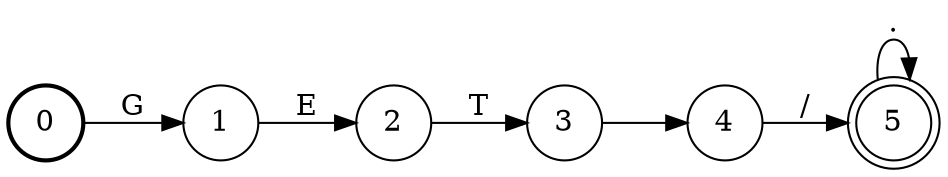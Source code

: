 digraph finite_state_machine {
	node [shape = doublecircle]; 5;
	node [shape = circle];
	rankdir=LR;
	0 [style = bold];
	0 -> 1  [label = "G"];
	1 -> 2  [label = "E"];
	2 -> 3  [label = "T"];
	3 -> 4  [label = " "];
	4 -> 5  [label = "/"];
	5 -> 5  [label = "."];
}
